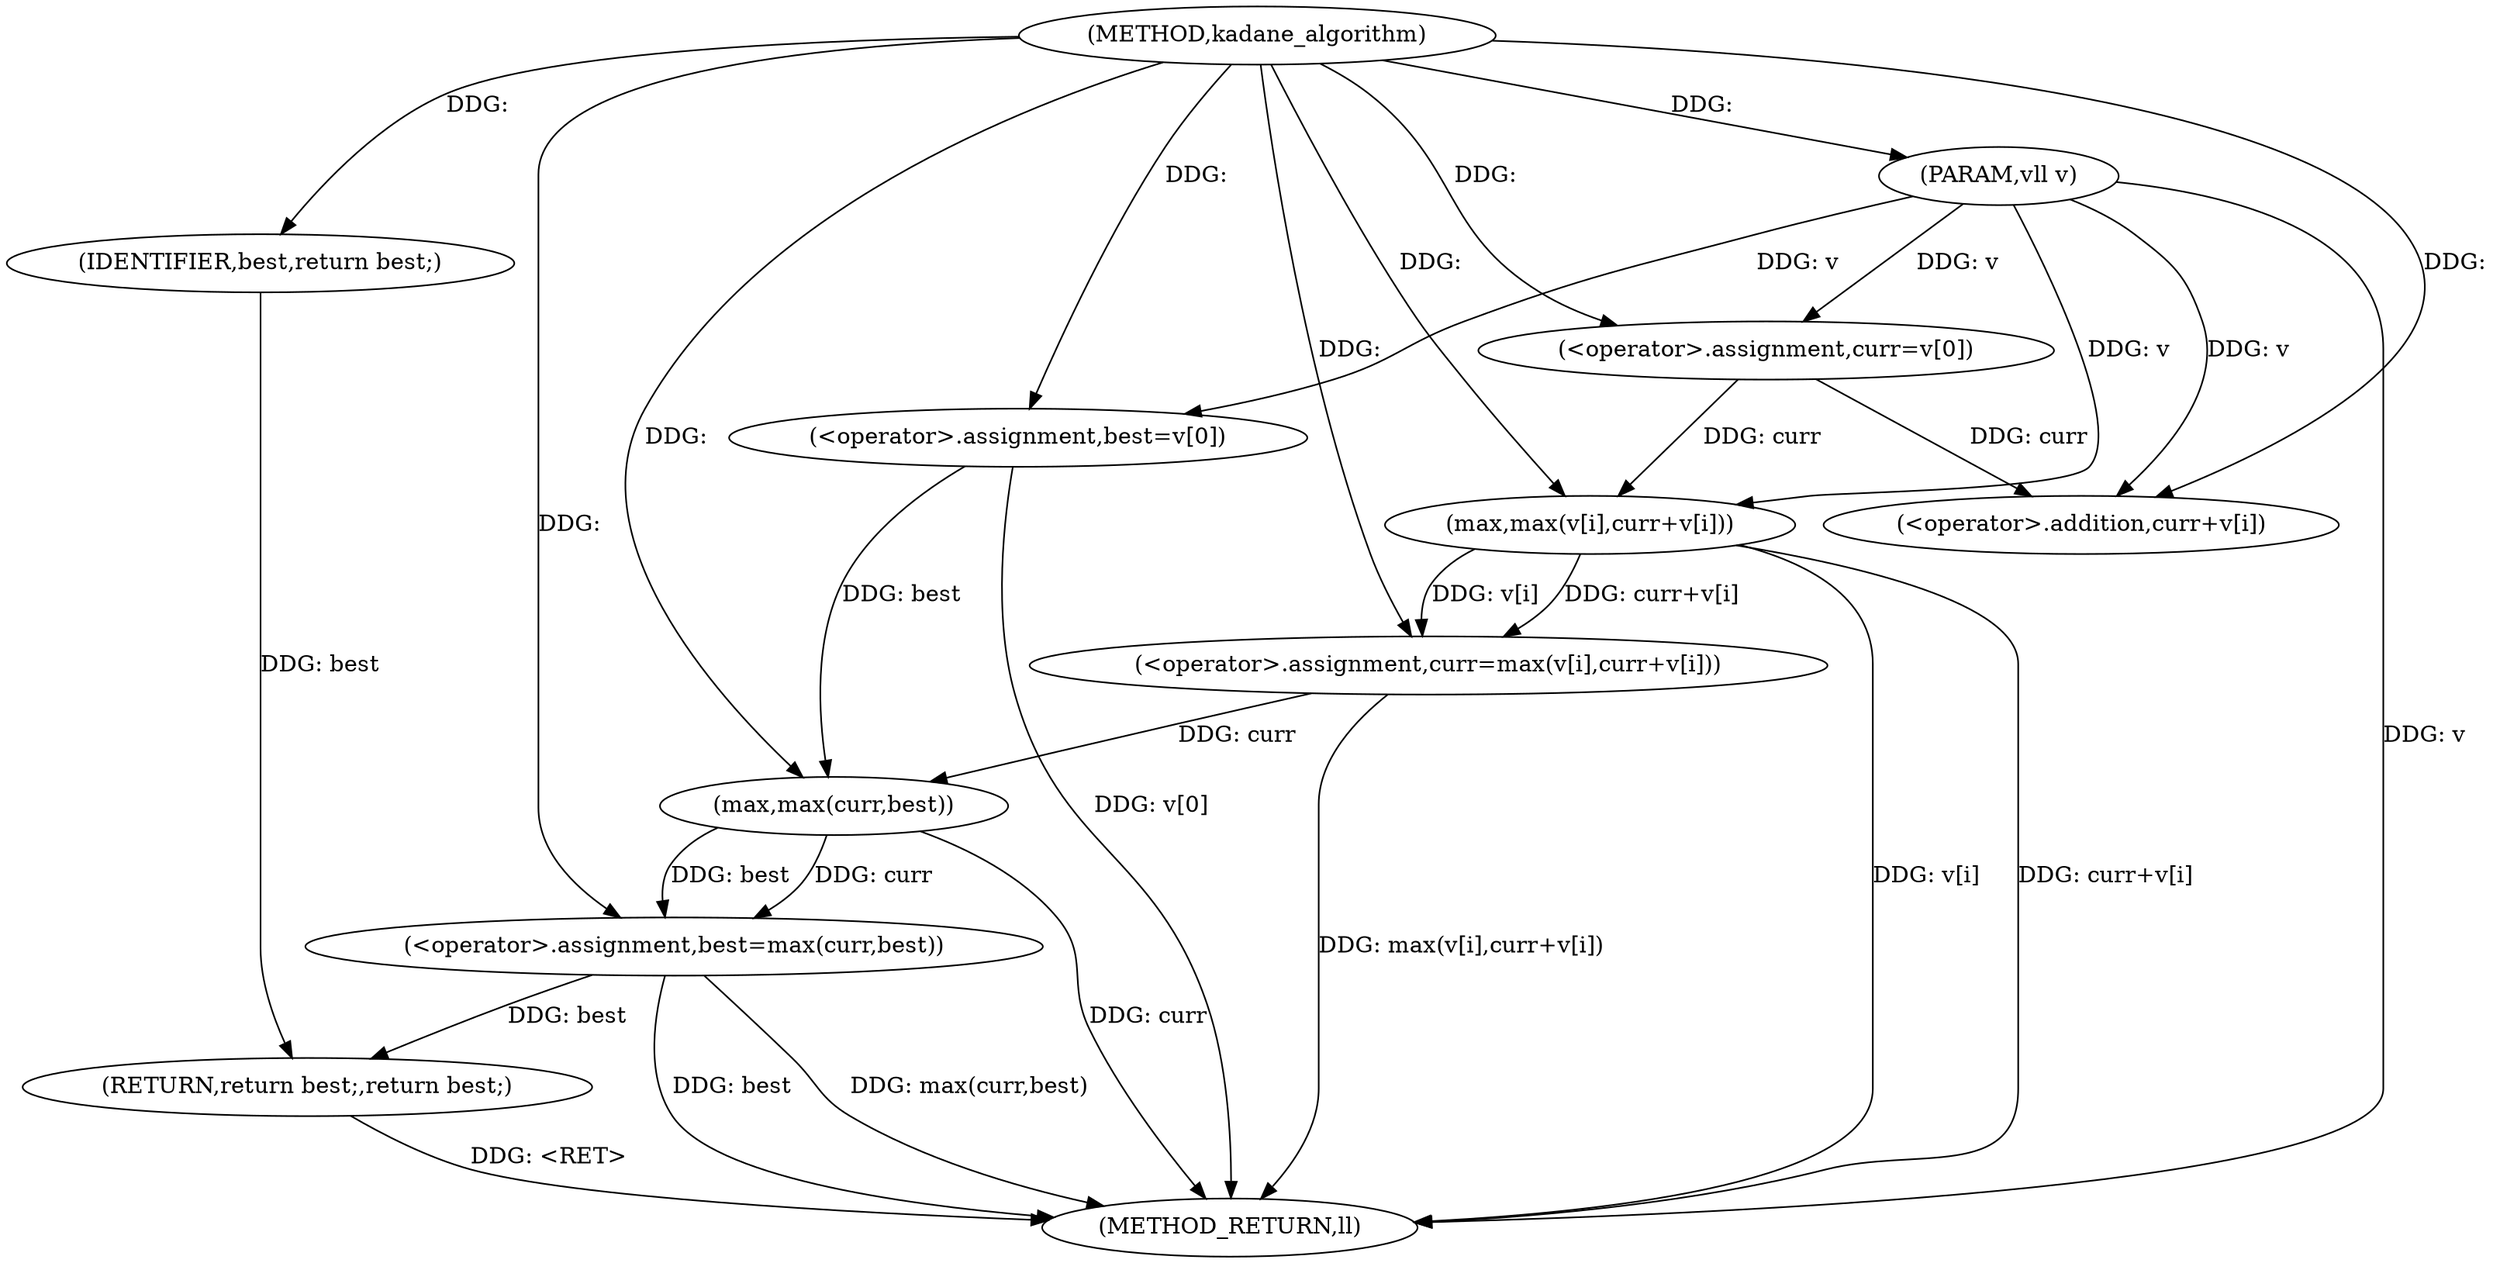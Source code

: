 digraph "kadane_algorithm" {  
"1000280" [label = "(METHOD,kadane_algorithm)" ]
"1000314" [label = "(METHOD_RETURN,ll)" ]
"1000281" [label = "(PARAM,vll v)" ]
"1000284" [label = "(<operator>.assignment,curr=v[0])" ]
"1000290" [label = "(<operator>.assignment,best=v[0])" ]
"1000312" [label = "(RETURN,return best;,return best;)" ]
"1000296" [label = "(<operator>.assignment,curr=max(v[i],curr+v[i]))" ]
"1000307" [label = "(<operator>.assignment,best=max(curr,best))" ]
"1000313" [label = "(IDENTIFIER,best,return best;)" ]
"1000298" [label = "(max,max(v[i],curr+v[i]))" ]
"1000309" [label = "(max,max(curr,best))" ]
"1000302" [label = "(<operator>.addition,curr+v[i])" ]
  "1000312" -> "1000314"  [ label = "DDG: <RET>"] 
  "1000281" -> "1000314"  [ label = "DDG: v"] 
  "1000290" -> "1000314"  [ label = "DDG: v[0]"] 
  "1000298" -> "1000314"  [ label = "DDG: v[i]"] 
  "1000298" -> "1000314"  [ label = "DDG: curr+v[i]"] 
  "1000296" -> "1000314"  [ label = "DDG: max(v[i],curr+v[i])"] 
  "1000307" -> "1000314"  [ label = "DDG: best"] 
  "1000309" -> "1000314"  [ label = "DDG: curr"] 
  "1000307" -> "1000314"  [ label = "DDG: max(curr,best)"] 
  "1000280" -> "1000281"  [ label = "DDG: "] 
  "1000281" -> "1000284"  [ label = "DDG: v"] 
  "1000281" -> "1000290"  [ label = "DDG: v"] 
  "1000313" -> "1000312"  [ label = "DDG: best"] 
  "1000307" -> "1000312"  [ label = "DDG: best"] 
  "1000280" -> "1000284"  [ label = "DDG: "] 
  "1000280" -> "1000290"  [ label = "DDG: "] 
  "1000298" -> "1000296"  [ label = "DDG: curr+v[i]"] 
  "1000298" -> "1000296"  [ label = "DDG: v[i]"] 
  "1000309" -> "1000307"  [ label = "DDG: curr"] 
  "1000309" -> "1000307"  [ label = "DDG: best"] 
  "1000280" -> "1000313"  [ label = "DDG: "] 
  "1000280" -> "1000296"  [ label = "DDG: "] 
  "1000280" -> "1000307"  [ label = "DDG: "] 
  "1000281" -> "1000298"  [ label = "DDG: v"] 
  "1000284" -> "1000298"  [ label = "DDG: curr"] 
  "1000280" -> "1000298"  [ label = "DDG: "] 
  "1000296" -> "1000309"  [ label = "DDG: curr"] 
  "1000280" -> "1000309"  [ label = "DDG: "] 
  "1000290" -> "1000309"  [ label = "DDG: best"] 
  "1000284" -> "1000302"  [ label = "DDG: curr"] 
  "1000280" -> "1000302"  [ label = "DDG: "] 
  "1000281" -> "1000302"  [ label = "DDG: v"] 
}

